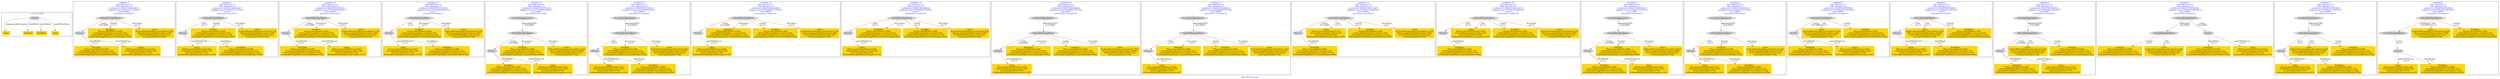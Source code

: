 digraph n0 {
fontcolor="blue"
remincross="true"
label="s09-s-18-artists.json"
subgraph cluster_0 {
label="1-correct model"
n2[style="filled",color="white",fillcolor="lightgray",label="Person1"];
n3[shape="plaintext",style="filled",fillcolor="gold",label="values"];
n4[shape="plaintext",style="filled",fillcolor="gold",label="birthDate"];
n5[shape="plaintext",style="filled",fillcolor="gold",label="deathDate"];
n6[shape="plaintext",style="filled",fillcolor="gold",label="values"];
}
subgraph cluster_1 {
label="candidate 0\nlink coherence:1.0\nnode coherence:1.0\nconfidence:0.41081113381056217\nmapping score:0.5536037112701874\ncost:4.99983\n-precision:0.4-recall:0.5"
n8[style="filled",color="white",fillcolor="lightgray",label="CulturalHeritageObject1"];
n9[style="filled",color="white",fillcolor="lightgray",label="Person1"];
n10[shape="plaintext",style="filled",fillcolor="gold",label="deathDate\n[Person,dateOfDeath,0.466]\n[CulturalHeritageObject,created,0.322]\n[CulturalHeritageObject,provenance,0.128]\n[CulturalHeritageObject,accessionNumber,0.085]"];
n11[shape="plaintext",style="filled",fillcolor="gold",label="values\n[Person,nameOfThePerson,0.524]\n[CulturalHeritageObject,title,0.185]\n[Concept,prefLabel,0.185]\n[CulturalHeritageObject,provenance,0.107]"];
n12[shape="plaintext",style="filled",fillcolor="gold",label="birthDate\n[Person,dateOfDeath,0.466]\n[CulturalHeritageObject,created,0.322]\n[CulturalHeritageObject,provenance,0.128]\n[CulturalHeritageObject,accessionNumber,0.085]"];
n13[shape="plaintext",style="filled",fillcolor="gold",label="values\n[CulturalHeritageObject,description,0.332]\n[Person,biographicalInformation,0.299]\n[CulturalHeritageObject,title,0.222]\n[Concept,prefLabel,0.146]"];
}
subgraph cluster_2 {
label="candidate 1\nlink coherence:1.0\nnode coherence:1.0\nconfidence:0.41081113381056217\nmapping score:0.5536037112701874\ncost:5.0\n-precision:0.4-recall:0.5"
n15[style="filled",color="white",fillcolor="lightgray",label="CulturalHeritageObject1"];
n16[style="filled",color="white",fillcolor="lightgray",label="Person2"];
n17[shape="plaintext",style="filled",fillcolor="gold",label="values\n[Person,nameOfThePerson,0.524]\n[CulturalHeritageObject,title,0.185]\n[Concept,prefLabel,0.185]\n[CulturalHeritageObject,provenance,0.107]"];
n18[shape="plaintext",style="filled",fillcolor="gold",label="birthDate\n[Person,dateOfDeath,0.466]\n[CulturalHeritageObject,created,0.322]\n[CulturalHeritageObject,provenance,0.128]\n[CulturalHeritageObject,accessionNumber,0.085]"];
n19[shape="plaintext",style="filled",fillcolor="gold",label="values\n[CulturalHeritageObject,description,0.332]\n[Person,biographicalInformation,0.299]\n[CulturalHeritageObject,title,0.222]\n[Concept,prefLabel,0.146]"];
n20[shape="plaintext",style="filled",fillcolor="gold",label="deathDate\n[Person,dateOfDeath,0.466]\n[CulturalHeritageObject,created,0.322]\n[CulturalHeritageObject,provenance,0.128]\n[CulturalHeritageObject,accessionNumber,0.085]"];
}
subgraph cluster_3 {
label="candidate 10\nlink coherence:1.0\nnode coherence:1.0\nconfidence:0.3624397910781018\nmapping score:0.5374799303593673\ncost:4.99983\n-precision:0.4-recall:0.5"
n22[style="filled",color="white",fillcolor="lightgray",label="CulturalHeritageObject1"];
n23[style="filled",color="white",fillcolor="lightgray",label="Person1"];
n24[shape="plaintext",style="filled",fillcolor="gold",label="deathDate\n[Person,dateOfDeath,0.466]\n[CulturalHeritageObject,created,0.322]\n[CulturalHeritageObject,provenance,0.128]\n[CulturalHeritageObject,accessionNumber,0.085]"];
n25[shape="plaintext",style="filled",fillcolor="gold",label="birthDate\n[Person,dateOfDeath,0.466]\n[CulturalHeritageObject,created,0.322]\n[CulturalHeritageObject,provenance,0.128]\n[CulturalHeritageObject,accessionNumber,0.085]"];
n26[shape="plaintext",style="filled",fillcolor="gold",label="values\n[Person,nameOfThePerson,0.524]\n[CulturalHeritageObject,title,0.185]\n[Concept,prefLabel,0.185]\n[CulturalHeritageObject,provenance,0.107]"];
n27[shape="plaintext",style="filled",fillcolor="gold",label="values\n[CulturalHeritageObject,description,0.332]\n[Person,biographicalInformation,0.299]\n[CulturalHeritageObject,title,0.222]\n[Concept,prefLabel,0.146]"];
}
subgraph cluster_4 {
label="candidate 11\nlink coherence:1.0\nnode coherence:1.0\nconfidence:0.3624397910781018\nmapping score:0.5374799303593673\ncost:5.0\n-precision:0.4-recall:0.5"
n29[style="filled",color="white",fillcolor="lightgray",label="CulturalHeritageObject1"];
n30[style="filled",color="white",fillcolor="lightgray",label="Person2"];
n31[shape="plaintext",style="filled",fillcolor="gold",label="birthDate\n[Person,dateOfDeath,0.466]\n[CulturalHeritageObject,created,0.322]\n[CulturalHeritageObject,provenance,0.128]\n[CulturalHeritageObject,accessionNumber,0.085]"];
n32[shape="plaintext",style="filled",fillcolor="gold",label="values\n[Person,nameOfThePerson,0.524]\n[CulturalHeritageObject,title,0.185]\n[Concept,prefLabel,0.185]\n[CulturalHeritageObject,provenance,0.107]"];
n33[shape="plaintext",style="filled",fillcolor="gold",label="values\n[CulturalHeritageObject,description,0.332]\n[Person,biographicalInformation,0.299]\n[CulturalHeritageObject,title,0.222]\n[Concept,prefLabel,0.146]"];
n34[shape="plaintext",style="filled",fillcolor="gold",label="deathDate\n[Person,dateOfDeath,0.466]\n[CulturalHeritageObject,created,0.322]\n[CulturalHeritageObject,provenance,0.128]\n[CulturalHeritageObject,accessionNumber,0.085]"];
}
subgraph cluster_5 {
label="candidate 12\nlink coherence:1.0\nnode coherence:1.0\nconfidence:0.3624397910781018\nmapping score:0.5374799303593673\ncost:5.9997\n-precision:0.33-recall:0.5"
n36[style="filled",color="white",fillcolor="lightgray",label="CulturalHeritageObject1"];
n37[style="filled",color="white",fillcolor="lightgray",label="Person1"];
n38[style="filled",color="white",fillcolor="lightgray",label="EuropeanaAggregation1"];
n39[shape="plaintext",style="filled",fillcolor="gold",label="deathDate\n[Person,dateOfDeath,0.466]\n[CulturalHeritageObject,created,0.322]\n[CulturalHeritageObject,provenance,0.128]\n[CulturalHeritageObject,accessionNumber,0.085]"];
n40[shape="plaintext",style="filled",fillcolor="gold",label="birthDate\n[Person,dateOfDeath,0.466]\n[CulturalHeritageObject,created,0.322]\n[CulturalHeritageObject,provenance,0.128]\n[CulturalHeritageObject,accessionNumber,0.085]"];
n41[shape="plaintext",style="filled",fillcolor="gold",label="values\n[Person,nameOfThePerson,0.524]\n[CulturalHeritageObject,title,0.185]\n[Concept,prefLabel,0.185]\n[CulturalHeritageObject,provenance,0.107]"];
n42[shape="plaintext",style="filled",fillcolor="gold",label="values\n[CulturalHeritageObject,description,0.332]\n[Person,biographicalInformation,0.299]\n[CulturalHeritageObject,title,0.222]\n[Concept,prefLabel,0.146]"];
}
subgraph cluster_6 {
label="candidate 13\nlink coherence:1.0\nnode coherence:1.0\nconfidence:0.3624397910781018\nmapping score:0.5374799303593673\ncost:5.99987\n-precision:0.33-recall:0.5"
n44[style="filled",color="white",fillcolor="lightgray",label="CulturalHeritageObject1"];
n45[style="filled",color="white",fillcolor="lightgray",label="Person2"];
n46[style="filled",color="white",fillcolor="lightgray",label="EuropeanaAggregation1"];
n47[shape="plaintext",style="filled",fillcolor="gold",label="birthDate\n[Person,dateOfDeath,0.466]\n[CulturalHeritageObject,created,0.322]\n[CulturalHeritageObject,provenance,0.128]\n[CulturalHeritageObject,accessionNumber,0.085]"];
n48[shape="plaintext",style="filled",fillcolor="gold",label="values\n[Person,nameOfThePerson,0.524]\n[CulturalHeritageObject,title,0.185]\n[Concept,prefLabel,0.185]\n[CulturalHeritageObject,provenance,0.107]"];
n49[shape="plaintext",style="filled",fillcolor="gold",label="values\n[CulturalHeritageObject,description,0.332]\n[Person,biographicalInformation,0.299]\n[CulturalHeritageObject,title,0.222]\n[Concept,prefLabel,0.146]"];
n50[shape="plaintext",style="filled",fillcolor="gold",label="deathDate\n[Person,dateOfDeath,0.466]\n[CulturalHeritageObject,created,0.322]\n[CulturalHeritageObject,provenance,0.128]\n[CulturalHeritageObject,accessionNumber,0.085]"];
}
subgraph cluster_7 {
label="candidate 14\nlink coherence:1.0\nnode coherence:1.0\nconfidence:0.3264712832060632\nmapping score:0.5254904277353544\ncost:4.99983\n-precision:0.2-recall:0.25"
n52[style="filled",color="white",fillcolor="lightgray",label="CulturalHeritageObject1"];
n53[style="filled",color="white",fillcolor="lightgray",label="Person1"];
n54[shape="plaintext",style="filled",fillcolor="gold",label="deathDate\n[Person,dateOfDeath,0.466]\n[CulturalHeritageObject,created,0.322]\n[CulturalHeritageObject,provenance,0.128]\n[CulturalHeritageObject,accessionNumber,0.085]"];
n55[shape="plaintext",style="filled",fillcolor="gold",label="values\n[Person,nameOfThePerson,0.524]\n[CulturalHeritageObject,title,0.185]\n[Concept,prefLabel,0.185]\n[CulturalHeritageObject,provenance,0.107]"];
n56[shape="plaintext",style="filled",fillcolor="gold",label="birthDate\n[Person,dateOfDeath,0.466]\n[CulturalHeritageObject,created,0.322]\n[CulturalHeritageObject,provenance,0.128]\n[CulturalHeritageObject,accessionNumber,0.085]"];
n57[shape="plaintext",style="filled",fillcolor="gold",label="values\n[CulturalHeritageObject,description,0.332]\n[Person,biographicalInformation,0.299]\n[CulturalHeritageObject,title,0.222]\n[Concept,prefLabel,0.146]"];
}
subgraph cluster_8 {
label="candidate 15\nlink coherence:1.0\nnode coherence:1.0\nconfidence:0.3264712832060632\nmapping score:0.5254904277353544\ncost:5.0\n-precision:0.2-recall:0.25"
n59[style="filled",color="white",fillcolor="lightgray",label="CulturalHeritageObject1"];
n60[style="filled",color="white",fillcolor="lightgray",label="Person2"];
n61[shape="plaintext",style="filled",fillcolor="gold",label="deathDate\n[Person,dateOfDeath,0.466]\n[CulturalHeritageObject,created,0.322]\n[CulturalHeritageObject,provenance,0.128]\n[CulturalHeritageObject,accessionNumber,0.085]"];
n62[shape="plaintext",style="filled",fillcolor="gold",label="values\n[Person,nameOfThePerson,0.524]\n[CulturalHeritageObject,title,0.185]\n[Concept,prefLabel,0.185]\n[CulturalHeritageObject,provenance,0.107]"];
n63[shape="plaintext",style="filled",fillcolor="gold",label="birthDate\n[Person,dateOfDeath,0.466]\n[CulturalHeritageObject,created,0.322]\n[CulturalHeritageObject,provenance,0.128]\n[CulturalHeritageObject,accessionNumber,0.085]"];
n64[shape="plaintext",style="filled",fillcolor="gold",label="values\n[CulturalHeritageObject,description,0.332]\n[Person,biographicalInformation,0.299]\n[CulturalHeritageObject,title,0.222]\n[Concept,prefLabel,0.146]"];
}
subgraph cluster_9 {
label="candidate 16\nlink coherence:1.0\nnode coherence:1.0\nconfidence:0.3264712832060632\nmapping score:0.5254904277353544\ncost:5.9997\n-precision:0.17-recall:0.25"
n66[style="filled",color="white",fillcolor="lightgray",label="CulturalHeritageObject1"];
n67[style="filled",color="white",fillcolor="lightgray",label="Person1"];
n68[style="filled",color="white",fillcolor="lightgray",label="EuropeanaAggregation1"];
n69[shape="plaintext",style="filled",fillcolor="gold",label="deathDate\n[Person,dateOfDeath,0.466]\n[CulturalHeritageObject,created,0.322]\n[CulturalHeritageObject,provenance,0.128]\n[CulturalHeritageObject,accessionNumber,0.085]"];
n70[shape="plaintext",style="filled",fillcolor="gold",label="values\n[Person,nameOfThePerson,0.524]\n[CulturalHeritageObject,title,0.185]\n[Concept,prefLabel,0.185]\n[CulturalHeritageObject,provenance,0.107]"];
n71[shape="plaintext",style="filled",fillcolor="gold",label="birthDate\n[Person,dateOfDeath,0.466]\n[CulturalHeritageObject,created,0.322]\n[CulturalHeritageObject,provenance,0.128]\n[CulturalHeritageObject,accessionNumber,0.085]"];
n72[shape="plaintext",style="filled",fillcolor="gold",label="values\n[CulturalHeritageObject,description,0.332]\n[Person,biographicalInformation,0.299]\n[CulturalHeritageObject,title,0.222]\n[Concept,prefLabel,0.146]"];
}
subgraph cluster_10 {
label="candidate 17\nlink coherence:1.0\nnode coherence:1.0\nconfidence:0.3264712832060632\nmapping score:0.5254904277353544\ncost:5.99987\n-precision:0.17-recall:0.25"
n74[style="filled",color="white",fillcolor="lightgray",label="CulturalHeritageObject1"];
n75[style="filled",color="white",fillcolor="lightgray",label="Person2"];
n76[style="filled",color="white",fillcolor="lightgray",label="EuropeanaAggregation1"];
n77[shape="plaintext",style="filled",fillcolor="gold",label="deathDate\n[Person,dateOfDeath,0.466]\n[CulturalHeritageObject,created,0.322]\n[CulturalHeritageObject,provenance,0.128]\n[CulturalHeritageObject,accessionNumber,0.085]"];
n78[shape="plaintext",style="filled",fillcolor="gold",label="values\n[Person,nameOfThePerson,0.524]\n[CulturalHeritageObject,title,0.185]\n[Concept,prefLabel,0.185]\n[CulturalHeritageObject,provenance,0.107]"];
n79[shape="plaintext",style="filled",fillcolor="gold",label="birthDate\n[Person,dateOfDeath,0.466]\n[CulturalHeritageObject,created,0.322]\n[CulturalHeritageObject,provenance,0.128]\n[CulturalHeritageObject,accessionNumber,0.085]"];
n80[shape="plaintext",style="filled",fillcolor="gold",label="values\n[CulturalHeritageObject,description,0.332]\n[Person,biographicalInformation,0.299]\n[CulturalHeritageObject,title,0.222]\n[Concept,prefLabel,0.146]"];
}
subgraph cluster_11 {
label="candidate 18\nlink coherence:1.0\nnode coherence:1.0\nconfidence:0.32616211902514475\nmapping score:0.5253873730083816\ncost:4.99983\n-precision:0.2-recall:0.25"
n82[style="filled",color="white",fillcolor="lightgray",label="CulturalHeritageObject1"];
n83[style="filled",color="white",fillcolor="lightgray",label="Person1"];
n84[shape="plaintext",style="filled",fillcolor="gold",label="deathDate\n[Person,dateOfDeath,0.466]\n[CulturalHeritageObject,created,0.322]\n[CulturalHeritageObject,provenance,0.128]\n[CulturalHeritageObject,accessionNumber,0.085]"];
n85[shape="plaintext",style="filled",fillcolor="gold",label="values\n[Person,nameOfThePerson,0.524]\n[CulturalHeritageObject,title,0.185]\n[Concept,prefLabel,0.185]\n[CulturalHeritageObject,provenance,0.107]"];
n86[shape="plaintext",style="filled",fillcolor="gold",label="birthDate\n[Person,dateOfDeath,0.466]\n[CulturalHeritageObject,created,0.322]\n[CulturalHeritageObject,provenance,0.128]\n[CulturalHeritageObject,accessionNumber,0.085]"];
n87[shape="plaintext",style="filled",fillcolor="gold",label="values\n[CulturalHeritageObject,description,0.332]\n[Person,biographicalInformation,0.299]\n[CulturalHeritageObject,title,0.222]\n[Concept,prefLabel,0.146]"];
}
subgraph cluster_12 {
label="candidate 19\nlink coherence:1.0\nnode coherence:1.0\nconfidence:0.32616211902514475\nmapping score:0.5253873730083816\ncost:5.0\n-precision:0.2-recall:0.25"
n89[style="filled",color="white",fillcolor="lightgray",label="CulturalHeritageObject1"];
n90[style="filled",color="white",fillcolor="lightgray",label="Person2"];
n91[shape="plaintext",style="filled",fillcolor="gold",label="values\n[Person,nameOfThePerson,0.524]\n[CulturalHeritageObject,title,0.185]\n[Concept,prefLabel,0.185]\n[CulturalHeritageObject,provenance,0.107]"];
n92[shape="plaintext",style="filled",fillcolor="gold",label="birthDate\n[Person,dateOfDeath,0.466]\n[CulturalHeritageObject,created,0.322]\n[CulturalHeritageObject,provenance,0.128]\n[CulturalHeritageObject,accessionNumber,0.085]"];
n93[shape="plaintext",style="filled",fillcolor="gold",label="values\n[CulturalHeritageObject,description,0.332]\n[Person,biographicalInformation,0.299]\n[CulturalHeritageObject,title,0.222]\n[Concept,prefLabel,0.146]"];
n94[shape="plaintext",style="filled",fillcolor="gold",label="deathDate\n[Person,dateOfDeath,0.466]\n[CulturalHeritageObject,created,0.322]\n[CulturalHeritageObject,provenance,0.128]\n[CulturalHeritageObject,accessionNumber,0.085]"];
}
subgraph cluster_13 {
label="candidate 2\nlink coherence:1.0\nnode coherence:1.0\nconfidence:0.41081113381056217\nmapping score:0.5536037112701874\ncost:5.9997\n-precision:0.33-recall:0.5"
n96[style="filled",color="white",fillcolor="lightgray",label="CulturalHeritageObject1"];
n97[style="filled",color="white",fillcolor="lightgray",label="Person1"];
n98[style="filled",color="white",fillcolor="lightgray",label="EuropeanaAggregation1"];
n99[shape="plaintext",style="filled",fillcolor="gold",label="deathDate\n[Person,dateOfDeath,0.466]\n[CulturalHeritageObject,created,0.322]\n[CulturalHeritageObject,provenance,0.128]\n[CulturalHeritageObject,accessionNumber,0.085]"];
n100[shape="plaintext",style="filled",fillcolor="gold",label="values\n[Person,nameOfThePerson,0.524]\n[CulturalHeritageObject,title,0.185]\n[Concept,prefLabel,0.185]\n[CulturalHeritageObject,provenance,0.107]"];
n101[shape="plaintext",style="filled",fillcolor="gold",label="birthDate\n[Person,dateOfDeath,0.466]\n[CulturalHeritageObject,created,0.322]\n[CulturalHeritageObject,provenance,0.128]\n[CulturalHeritageObject,accessionNumber,0.085]"];
n102[shape="plaintext",style="filled",fillcolor="gold",label="values\n[CulturalHeritageObject,description,0.332]\n[Person,biographicalInformation,0.299]\n[CulturalHeritageObject,title,0.222]\n[Concept,prefLabel,0.146]"];
}
subgraph cluster_14 {
label="candidate 3\nlink coherence:1.0\nnode coherence:1.0\nconfidence:0.41081113381056217\nmapping score:0.5536037112701874\ncost:5.99987\n-precision:0.33-recall:0.5"
n104[style="filled",color="white",fillcolor="lightgray",label="CulturalHeritageObject1"];
n105[style="filled",color="white",fillcolor="lightgray",label="Person2"];
n106[style="filled",color="white",fillcolor="lightgray",label="EuropeanaAggregation1"];
n107[shape="plaintext",style="filled",fillcolor="gold",label="values\n[Person,nameOfThePerson,0.524]\n[CulturalHeritageObject,title,0.185]\n[Concept,prefLabel,0.185]\n[CulturalHeritageObject,provenance,0.107]"];
n108[shape="plaintext",style="filled",fillcolor="gold",label="birthDate\n[Person,dateOfDeath,0.466]\n[CulturalHeritageObject,created,0.322]\n[CulturalHeritageObject,provenance,0.128]\n[CulturalHeritageObject,accessionNumber,0.085]"];
n109[shape="plaintext",style="filled",fillcolor="gold",label="values\n[CulturalHeritageObject,description,0.332]\n[Person,biographicalInformation,0.299]\n[CulturalHeritageObject,title,0.222]\n[Concept,prefLabel,0.146]"];
n110[shape="plaintext",style="filled",fillcolor="gold",label="deathDate\n[Person,dateOfDeath,0.466]\n[CulturalHeritageObject,created,0.322]\n[CulturalHeritageObject,provenance,0.128]\n[CulturalHeritageObject,accessionNumber,0.085]"];
}
subgraph cluster_15 {
label="candidate 4\nlink coherence:1.0\nnode coherence:1.0\nconfidence:0.3832874597859922\nmapping score:0.5444291532619974\ncost:4.99983\n-precision:0.4-recall:0.5"
n112[style="filled",color="white",fillcolor="lightgray",label="CulturalHeritageObject1"];
n113[style="filled",color="white",fillcolor="lightgray",label="Person1"];
n114[shape="plaintext",style="filled",fillcolor="gold",label="deathDate\n[Person,dateOfDeath,0.466]\n[CulturalHeritageObject,created,0.322]\n[CulturalHeritageObject,provenance,0.128]\n[CulturalHeritageObject,accessionNumber,0.085]"];
n115[shape="plaintext",style="filled",fillcolor="gold",label="values\n[Person,nameOfThePerson,0.524]\n[CulturalHeritageObject,title,0.185]\n[Concept,prefLabel,0.185]\n[CulturalHeritageObject,provenance,0.107]"];
n116[shape="plaintext",style="filled",fillcolor="gold",label="values\n[CulturalHeritageObject,description,0.332]\n[Person,biographicalInformation,0.299]\n[CulturalHeritageObject,title,0.222]\n[Concept,prefLabel,0.146]"];
n117[shape="plaintext",style="filled",fillcolor="gold",label="birthDate\n[Person,dateOfDeath,0.466]\n[CulturalHeritageObject,created,0.322]\n[CulturalHeritageObject,provenance,0.128]\n[CulturalHeritageObject,accessionNumber,0.085]"];
}
subgraph cluster_16 {
label="candidate 5\nlink coherence:1.0\nnode coherence:1.0\nconfidence:0.3832874597859922\nmapping score:0.5444291532619974\ncost:5.0\n-precision:0.4-recall:0.5"
n119[style="filled",color="white",fillcolor="lightgray",label="CulturalHeritageObject1"];
n120[style="filled",color="white",fillcolor="lightgray",label="Person2"];
n121[shape="plaintext",style="filled",fillcolor="gold",label="values\n[Person,nameOfThePerson,0.524]\n[CulturalHeritageObject,title,0.185]\n[Concept,prefLabel,0.185]\n[CulturalHeritageObject,provenance,0.107]"];
n122[shape="plaintext",style="filled",fillcolor="gold",label="values\n[CulturalHeritageObject,description,0.332]\n[Person,biographicalInformation,0.299]\n[CulturalHeritageObject,title,0.222]\n[Concept,prefLabel,0.146]"];
n123[shape="plaintext",style="filled",fillcolor="gold",label="birthDate\n[Person,dateOfDeath,0.466]\n[CulturalHeritageObject,created,0.322]\n[CulturalHeritageObject,provenance,0.128]\n[CulturalHeritageObject,accessionNumber,0.085]"];
n124[shape="plaintext",style="filled",fillcolor="gold",label="deathDate\n[Person,dateOfDeath,0.466]\n[CulturalHeritageObject,created,0.322]\n[CulturalHeritageObject,provenance,0.128]\n[CulturalHeritageObject,accessionNumber,0.085]"];
}
subgraph cluster_17 {
label="candidate 6\nlink coherence:1.0\nnode coherence:1.0\nconfidence:0.3832874597859922\nmapping score:0.5444291532619974\ncost:5.9997\n-precision:0.33-recall:0.5"
n126[style="filled",color="white",fillcolor="lightgray",label="CulturalHeritageObject1"];
n127[style="filled",color="white",fillcolor="lightgray",label="Person1"];
n128[style="filled",color="white",fillcolor="lightgray",label="EuropeanaAggregation1"];
n129[shape="plaintext",style="filled",fillcolor="gold",label="deathDate\n[Person,dateOfDeath,0.466]\n[CulturalHeritageObject,created,0.322]\n[CulturalHeritageObject,provenance,0.128]\n[CulturalHeritageObject,accessionNumber,0.085]"];
n130[shape="plaintext",style="filled",fillcolor="gold",label="values\n[Person,nameOfThePerson,0.524]\n[CulturalHeritageObject,title,0.185]\n[Concept,prefLabel,0.185]\n[CulturalHeritageObject,provenance,0.107]"];
n131[shape="plaintext",style="filled",fillcolor="gold",label="values\n[CulturalHeritageObject,description,0.332]\n[Person,biographicalInformation,0.299]\n[CulturalHeritageObject,title,0.222]\n[Concept,prefLabel,0.146]"];
n132[shape="plaintext",style="filled",fillcolor="gold",label="birthDate\n[Person,dateOfDeath,0.466]\n[CulturalHeritageObject,created,0.322]\n[CulturalHeritageObject,provenance,0.128]\n[CulturalHeritageObject,accessionNumber,0.085]"];
}
subgraph cluster_18 {
label="candidate 7\nlink coherence:1.0\nnode coherence:1.0\nconfidence:0.3832874597859922\nmapping score:0.5444291532619974\ncost:5.9998\n-precision:0.33-recall:0.5"
n134[style="filled",color="white",fillcolor="lightgray",label="CulturalHeritageObject1"];
n135[style="filled",color="white",fillcolor="lightgray",label="CulturalHeritageObject2"];
n136[style="filled",color="white",fillcolor="lightgray",label="Person1"];
n137[shape="plaintext",style="filled",fillcolor="gold",label="deathDate\n[Person,dateOfDeath,0.466]\n[CulturalHeritageObject,created,0.322]\n[CulturalHeritageObject,provenance,0.128]\n[CulturalHeritageObject,accessionNumber,0.085]"];
n138[shape="plaintext",style="filled",fillcolor="gold",label="values\n[Person,nameOfThePerson,0.524]\n[CulturalHeritageObject,title,0.185]\n[Concept,prefLabel,0.185]\n[CulturalHeritageObject,provenance,0.107]"];
n139[shape="plaintext",style="filled",fillcolor="gold",label="birthDate\n[Person,dateOfDeath,0.466]\n[CulturalHeritageObject,created,0.322]\n[CulturalHeritageObject,provenance,0.128]\n[CulturalHeritageObject,accessionNumber,0.085]"];
n140[shape="plaintext",style="filled",fillcolor="gold",label="values\n[CulturalHeritageObject,description,0.332]\n[Person,biographicalInformation,0.299]\n[CulturalHeritageObject,title,0.222]\n[Concept,prefLabel,0.146]"];
}
subgraph cluster_19 {
label="candidate 8\nlink coherence:1.0\nnode coherence:1.0\nconfidence:0.3832874597859922\nmapping score:0.5444291532619974\ncost:5.99987\n-precision:0.33-recall:0.5"
n142[style="filled",color="white",fillcolor="lightgray",label="CulturalHeritageObject1"];
n143[style="filled",color="white",fillcolor="lightgray",label="Person2"];
n144[style="filled",color="white",fillcolor="lightgray",label="EuropeanaAggregation1"];
n145[shape="plaintext",style="filled",fillcolor="gold",label="values\n[Person,nameOfThePerson,0.524]\n[CulturalHeritageObject,title,0.185]\n[Concept,prefLabel,0.185]\n[CulturalHeritageObject,provenance,0.107]"];
n146[shape="plaintext",style="filled",fillcolor="gold",label="values\n[CulturalHeritageObject,description,0.332]\n[Person,biographicalInformation,0.299]\n[CulturalHeritageObject,title,0.222]\n[Concept,prefLabel,0.146]"];
n147[shape="plaintext",style="filled",fillcolor="gold",label="birthDate\n[Person,dateOfDeath,0.466]\n[CulturalHeritageObject,created,0.322]\n[CulturalHeritageObject,provenance,0.128]\n[CulturalHeritageObject,accessionNumber,0.085]"];
n148[shape="plaintext",style="filled",fillcolor="gold",label="deathDate\n[Person,dateOfDeath,0.466]\n[CulturalHeritageObject,created,0.322]\n[CulturalHeritageObject,provenance,0.128]\n[CulturalHeritageObject,accessionNumber,0.085]"];
}
subgraph cluster_20 {
label="candidate 9\nlink coherence:1.0\nnode coherence:1.0\nconfidence:0.3832874597859922\nmapping score:0.5444291532619974\ncost:5.99997\n-precision:0.33-recall:0.5"
n150[style="filled",color="white",fillcolor="lightgray",label="CulturalHeritageObject1"];
n151[style="filled",color="white",fillcolor="lightgray",label="CulturalHeritageObject2"];
n152[style="filled",color="white",fillcolor="lightgray",label="Person2"];
n153[shape="plaintext",style="filled",fillcolor="gold",label="values\n[Person,nameOfThePerson,0.524]\n[CulturalHeritageObject,title,0.185]\n[Concept,prefLabel,0.185]\n[CulturalHeritageObject,provenance,0.107]"];
n154[shape="plaintext",style="filled",fillcolor="gold",label="values\n[CulturalHeritageObject,description,0.332]\n[Person,biographicalInformation,0.299]\n[CulturalHeritageObject,title,0.222]\n[Concept,prefLabel,0.146]"];
n155[shape="plaintext",style="filled",fillcolor="gold",label="birthDate\n[Person,dateOfDeath,0.466]\n[CulturalHeritageObject,created,0.322]\n[CulturalHeritageObject,provenance,0.128]\n[CulturalHeritageObject,accessionNumber,0.085]"];
n156[shape="plaintext",style="filled",fillcolor="gold",label="deathDate\n[Person,dateOfDeath,0.466]\n[CulturalHeritageObject,created,0.322]\n[CulturalHeritageObject,provenance,0.128]\n[CulturalHeritageObject,accessionNumber,0.085]"];
}
n2 -> n3[color="brown",fontcolor="black",label="biographicalInformation"]
n2 -> n4[color="brown",fontcolor="black",label="dateOfBirth"]
n2 -> n5[color="brown",fontcolor="black",label="dateOfDeath"]
n2 -> n6[color="brown",fontcolor="black",label="nameOfThePerson"]
n8 -> n9[color="brown",fontcolor="black",label="creator\nw=0.99983"]
n9 -> n10[color="brown",fontcolor="black",label="dateOfDeath\nw=1.0"]
n9 -> n11[color="brown",fontcolor="black",label="nameOfThePerson\nw=1.0"]
n8 -> n12[color="brown",fontcolor="black",label="created\nw=1.0"]
n8 -> n13[color="brown",fontcolor="black",label="description\nw=1.0"]
n15 -> n16[color="brown",fontcolor="black",label="sitter\nw=1.0"]
n16 -> n17[color="brown",fontcolor="black",label="nameOfThePerson\nw=1.0"]
n15 -> n18[color="brown",fontcolor="black",label="created\nw=1.0"]
n15 -> n19[color="brown",fontcolor="black",label="description\nw=1.0"]
n16 -> n20[color="brown",fontcolor="black",label="dateOfDeath\nw=1.0"]
n22 -> n23[color="brown",fontcolor="black",label="creator\nw=0.99983"]
n23 -> n24[color="brown",fontcolor="black",label="dateOfDeath\nw=1.0"]
n22 -> n25[color="brown",fontcolor="black",label="provenance\nw=1.0"]
n23 -> n26[color="brown",fontcolor="black",label="nameOfThePerson\nw=1.0"]
n22 -> n27[color="brown",fontcolor="black",label="description\nw=1.0"]
n29 -> n30[color="brown",fontcolor="black",label="sitter\nw=1.0"]
n29 -> n31[color="brown",fontcolor="black",label="provenance\nw=1.0"]
n30 -> n32[color="brown",fontcolor="black",label="nameOfThePerson\nw=1.0"]
n29 -> n33[color="brown",fontcolor="black",label="description\nw=1.0"]
n30 -> n34[color="brown",fontcolor="black",label="dateOfDeath\nw=1.0"]
n36 -> n37[color="brown",fontcolor="black",label="creator\nw=0.99983"]
n38 -> n36[color="brown",fontcolor="black",label="aggregatedCHO\nw=0.99987"]
n37 -> n39[color="brown",fontcolor="black",label="dateOfDeath\nw=1.0"]
n36 -> n40[color="brown",fontcolor="black",label="provenance\nw=1.0"]
n37 -> n41[color="brown",fontcolor="black",label="nameOfThePerson\nw=1.0"]
n36 -> n42[color="brown",fontcolor="black",label="description\nw=1.0"]
n44 -> n45[color="brown",fontcolor="black",label="sitter\nw=1.0"]
n46 -> n44[color="brown",fontcolor="black",label="aggregatedCHO\nw=0.99987"]
n44 -> n47[color="brown",fontcolor="black",label="provenance\nw=1.0"]
n45 -> n48[color="brown",fontcolor="black",label="nameOfThePerson\nw=1.0"]
n44 -> n49[color="brown",fontcolor="black",label="description\nw=1.0"]
n45 -> n50[color="brown",fontcolor="black",label="dateOfDeath\nw=1.0"]
n52 -> n53[color="brown",fontcolor="black",label="creator\nw=0.99983"]
n52 -> n54[color="brown",fontcolor="black",label="provenance\nw=1.0"]
n53 -> n55[color="brown",fontcolor="black",label="nameOfThePerson\nw=1.0"]
n52 -> n56[color="brown",fontcolor="black",label="created\nw=1.0"]
n52 -> n57[color="brown",fontcolor="black",label="description\nw=1.0"]
n59 -> n60[color="brown",fontcolor="black",label="sitter\nw=1.0"]
n59 -> n61[color="brown",fontcolor="black",label="provenance\nw=1.0"]
n60 -> n62[color="brown",fontcolor="black",label="nameOfThePerson\nw=1.0"]
n59 -> n63[color="brown",fontcolor="black",label="created\nw=1.0"]
n59 -> n64[color="brown",fontcolor="black",label="description\nw=1.0"]
n66 -> n67[color="brown",fontcolor="black",label="creator\nw=0.99983"]
n68 -> n66[color="brown",fontcolor="black",label="aggregatedCHO\nw=0.99987"]
n66 -> n69[color="brown",fontcolor="black",label="provenance\nw=1.0"]
n67 -> n70[color="brown",fontcolor="black",label="nameOfThePerson\nw=1.0"]
n66 -> n71[color="brown",fontcolor="black",label="created\nw=1.0"]
n66 -> n72[color="brown",fontcolor="black",label="description\nw=1.0"]
n74 -> n75[color="brown",fontcolor="black",label="sitter\nw=1.0"]
n76 -> n74[color="brown",fontcolor="black",label="aggregatedCHO\nw=0.99987"]
n74 -> n77[color="brown",fontcolor="black",label="provenance\nw=1.0"]
n75 -> n78[color="brown",fontcolor="black",label="nameOfThePerson\nw=1.0"]
n74 -> n79[color="brown",fontcolor="black",label="created\nw=1.0"]
n74 -> n80[color="brown",fontcolor="black",label="description\nw=1.0"]
n82 -> n83[color="brown",fontcolor="black",label="creator\nw=0.99983"]
n83 -> n84[color="brown",fontcolor="black",label="dateOfDeath\nw=1.0"]
n82 -> n85[color="brown",fontcolor="black",label="title\nw=1.0"]
n82 -> n86[color="brown",fontcolor="black",label="created\nw=1.0"]
n82 -> n87[color="brown",fontcolor="black",label="description\nw=1.0"]
n89 -> n90[color="brown",fontcolor="black",label="sitter\nw=1.0"]
n89 -> n91[color="brown",fontcolor="black",label="title\nw=1.0"]
n89 -> n92[color="brown",fontcolor="black",label="created\nw=1.0"]
n89 -> n93[color="brown",fontcolor="black",label="description\nw=1.0"]
n90 -> n94[color="brown",fontcolor="black",label="dateOfDeath\nw=1.0"]
n96 -> n97[color="brown",fontcolor="black",label="creator\nw=0.99983"]
n98 -> n96[color="brown",fontcolor="black",label="aggregatedCHO\nw=0.99987"]
n97 -> n99[color="brown",fontcolor="black",label="dateOfDeath\nw=1.0"]
n97 -> n100[color="brown",fontcolor="black",label="nameOfThePerson\nw=1.0"]
n96 -> n101[color="brown",fontcolor="black",label="created\nw=1.0"]
n96 -> n102[color="brown",fontcolor="black",label="description\nw=1.0"]
n104 -> n105[color="brown",fontcolor="black",label="sitter\nw=1.0"]
n106 -> n104[color="brown",fontcolor="black",label="aggregatedCHO\nw=0.99987"]
n105 -> n107[color="brown",fontcolor="black",label="nameOfThePerson\nw=1.0"]
n104 -> n108[color="brown",fontcolor="black",label="created\nw=1.0"]
n104 -> n109[color="brown",fontcolor="black",label="description\nw=1.0"]
n105 -> n110[color="brown",fontcolor="black",label="dateOfDeath\nw=1.0"]
n112 -> n113[color="brown",fontcolor="black",label="creator\nw=0.99983"]
n113 -> n114[color="brown",fontcolor="black",label="dateOfDeath\nw=1.0"]
n113 -> n115[color="brown",fontcolor="black",label="nameOfThePerson\nw=1.0"]
n112 -> n116[color="brown",fontcolor="black",label="title\nw=1.0"]
n112 -> n117[color="brown",fontcolor="black",label="created\nw=1.0"]
n119 -> n120[color="brown",fontcolor="black",label="sitter\nw=1.0"]
n120 -> n121[color="brown",fontcolor="black",label="nameOfThePerson\nw=1.0"]
n119 -> n122[color="brown",fontcolor="black",label="title\nw=1.0"]
n119 -> n123[color="brown",fontcolor="black",label="created\nw=1.0"]
n120 -> n124[color="brown",fontcolor="black",label="dateOfDeath\nw=1.0"]
n126 -> n127[color="brown",fontcolor="black",label="creator\nw=0.99983"]
n128 -> n126[color="brown",fontcolor="black",label="aggregatedCHO\nw=0.99987"]
n127 -> n129[color="brown",fontcolor="black",label="dateOfDeath\nw=1.0"]
n127 -> n130[color="brown",fontcolor="black",label="nameOfThePerson\nw=1.0"]
n126 -> n131[color="brown",fontcolor="black",label="title\nw=1.0"]
n126 -> n132[color="brown",fontcolor="black",label="created\nw=1.0"]
n134 -> n135[color="brown",fontcolor="black",label="isRelatedTo\nw=0.99997"]
n134 -> n136[color="brown",fontcolor="black",label="creator\nw=0.99983"]
n136 -> n137[color="brown",fontcolor="black",label="dateOfDeath\nw=1.0"]
n136 -> n138[color="brown",fontcolor="black",label="nameOfThePerson\nw=1.0"]
n135 -> n139[color="brown",fontcolor="black",label="created\nw=1.0"]
n135 -> n140[color="brown",fontcolor="black",label="title\nw=1.0"]
n142 -> n143[color="brown",fontcolor="black",label="sitter\nw=1.0"]
n144 -> n142[color="brown",fontcolor="black",label="aggregatedCHO\nw=0.99987"]
n143 -> n145[color="brown",fontcolor="black",label="nameOfThePerson\nw=1.0"]
n142 -> n146[color="brown",fontcolor="black",label="title\nw=1.0"]
n142 -> n147[color="brown",fontcolor="black",label="created\nw=1.0"]
n143 -> n148[color="brown",fontcolor="black",label="dateOfDeath\nw=1.0"]
n150 -> n151[color="brown",fontcolor="black",label="isRelatedTo\nw=0.99997"]
n151 -> n152[color="brown",fontcolor="black",label="creator\nw=1.0"]
n152 -> n153[color="brown",fontcolor="black",label="nameOfThePerson\nw=1.0"]
n150 -> n154[color="brown",fontcolor="black",label="title\nw=1.0"]
n150 -> n155[color="brown",fontcolor="black",label="created\nw=1.0"]
n152 -> n156[color="brown",fontcolor="black",label="dateOfDeath\nw=1.0"]
}
